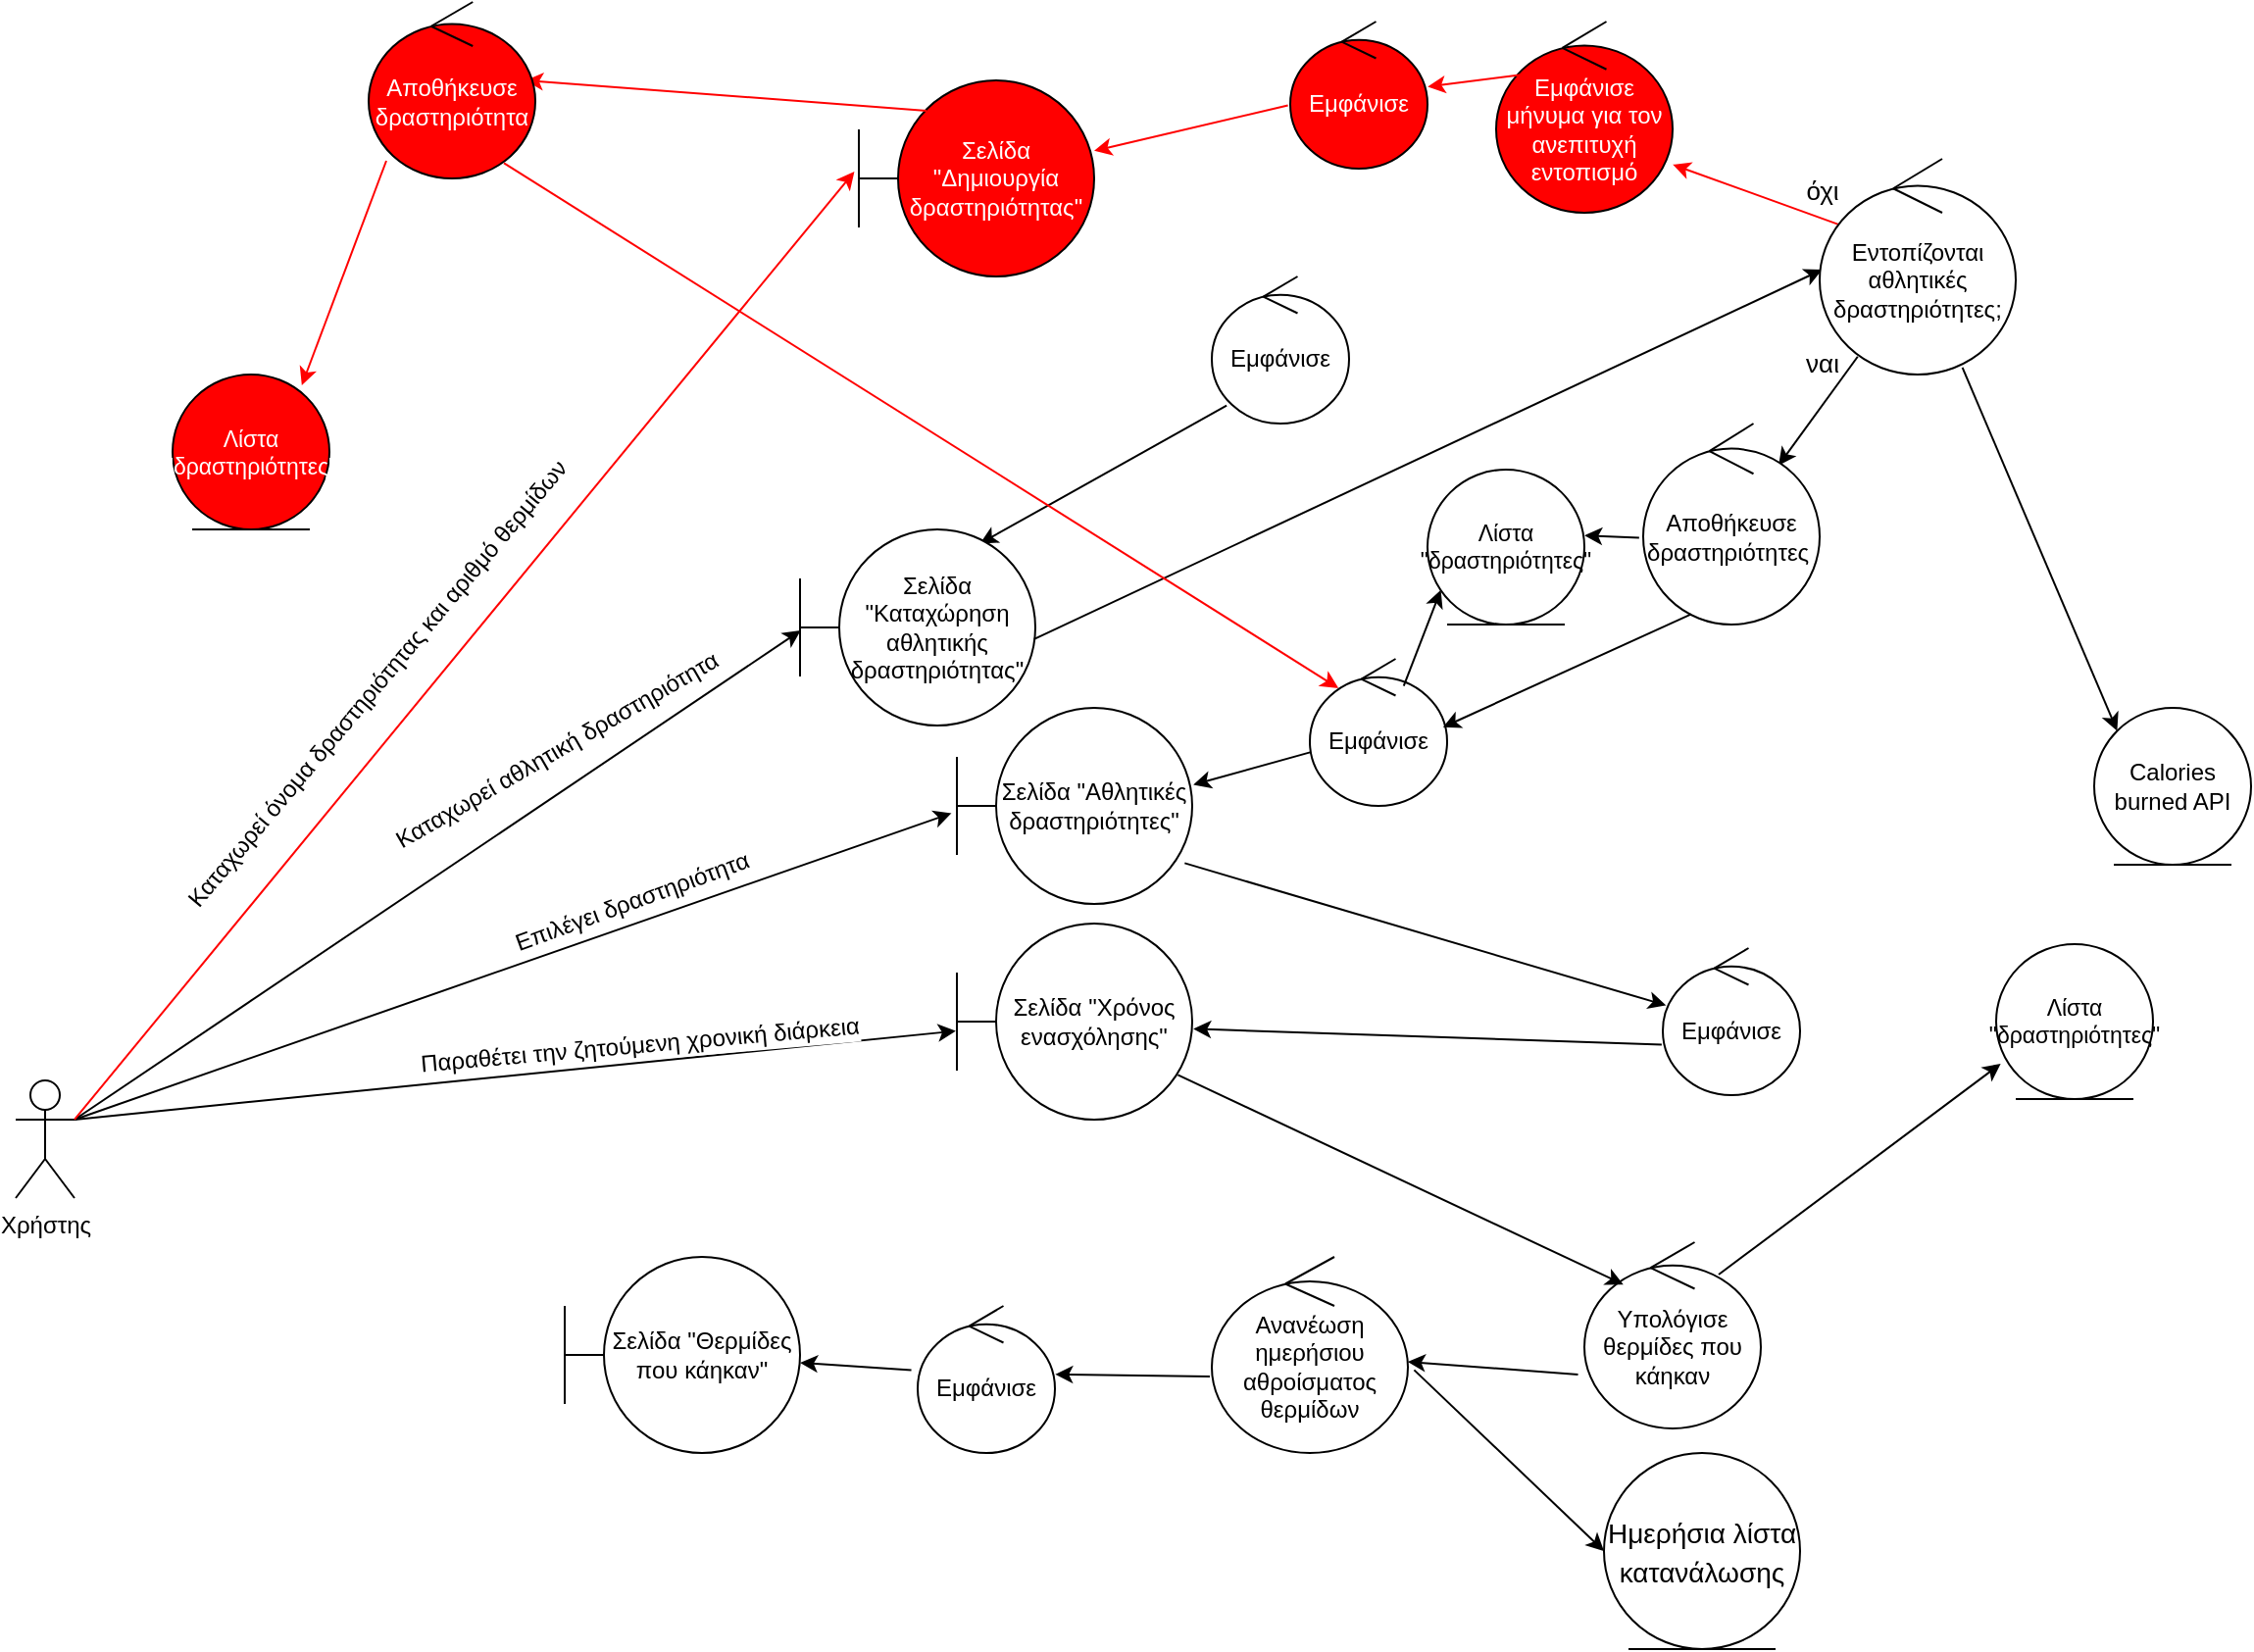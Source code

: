 <mxfile version="21.3.2" type="device">
  <diagram name="Σελίδα-1" id="WVEBd1sjFHavCeA0LY7U">
    <mxGraphModel dx="389" dy="-784" grid="1" gridSize="10" guides="1" tooltips="1" connect="1" arrows="1" fold="1" page="1" pageScale="1" pageWidth="1169" pageHeight="1654" math="0" shadow="0">
      <root>
        <mxCell id="0" />
        <mxCell id="1" parent="0" />
        <mxCell id="YgxCESBMvR3g6pSDMQeH-112" value="" style="edgeStyle=none;rounded=0;orthogonalLoop=1;jettySize=auto;html=1;entryX=0.003;entryY=0.515;entryDx=0;entryDy=0;entryPerimeter=0;exitX=1;exitY=0.333;exitDx=0;exitDy=0;exitPerimeter=0;" edge="1" parent="1" source="YgxCESBMvR3g6pSDMQeH-113" target="YgxCESBMvR3g6pSDMQeH-116">
          <mxGeometry relative="1" as="geometry">
            <mxPoint x="3122" y="2551.23" as="sourcePoint" />
            <mxPoint x="2572" y="2470" as="targetPoint" />
          </mxGeometry>
        </mxCell>
        <mxCell id="YgxCESBMvR3g6pSDMQeH-113" value="Χρήστης" style="shape=umlActor;verticalLabelPosition=bottom;verticalAlign=top;html=1;outlineConnect=0;" vertex="1" parent="1">
          <mxGeometry x="2140" y="2750" width="30" height="60" as="geometry" />
        </mxCell>
        <mxCell id="YgxCESBMvR3g6pSDMQeH-114" value="Εμφάνισε" style="ellipse;shape=umlControl;whiteSpace=wrap;html=1;strokeColor=#000000;" vertex="1" parent="1">
          <mxGeometry x="2750" y="2340" width="70" height="75" as="geometry" />
        </mxCell>
        <mxCell id="YgxCESBMvR3g6pSDMQeH-115" value="" style="edgeStyle=none;rounded=0;orthogonalLoop=1;jettySize=auto;html=1;exitX=0.108;exitY=0.878;exitDx=0;exitDy=0;exitPerimeter=0;entryX=0.765;entryY=0.072;entryDx=0;entryDy=0;entryPerimeter=0;" edge="1" parent="1" source="YgxCESBMvR3g6pSDMQeH-114" target="YgxCESBMvR3g6pSDMQeH-116">
          <mxGeometry relative="1" as="geometry">
            <mxPoint x="2504" y="2410" as="sourcePoint" />
            <mxPoint x="2670" y="2370" as="targetPoint" />
          </mxGeometry>
        </mxCell>
        <mxCell id="YgxCESBMvR3g6pSDMQeH-116" value="&lt;font&gt;Σελίδα &quot;Καταχώρηση αθλητικής δραστηριότητας&quot;&lt;/font&gt;" style="shape=umlBoundary;whiteSpace=wrap;html=1;strokeColor=#000000;fontColor=#000000;" vertex="1" parent="1">
          <mxGeometry x="2540" y="2469" width="120" height="100" as="geometry" />
        </mxCell>
        <mxCell id="YgxCESBMvR3g6pSDMQeH-117" value="Καταχωρεί αθλητική δραστηριότητα" style="edgeLabel;html=1;align=center;verticalAlign=middle;resizable=0;points=[];fontSize=12;rotation=-30;" vertex="1" connectable="0" parent="1">
          <mxGeometry x="2420.001" y="2572.499" as="geometry">
            <mxPoint x="-9" y="6" as="offset" />
          </mxGeometry>
        </mxCell>
        <mxCell id="YgxCESBMvR3g6pSDMQeH-118" value="" style="edgeStyle=none;rounded=0;orthogonalLoop=1;jettySize=auto;html=1;exitX=0.995;exitY=0.559;exitDx=0;exitDy=0;exitPerimeter=0;entryX=0.012;entryY=0.514;entryDx=0;entryDy=0;entryPerimeter=0;" edge="1" parent="1" source="YgxCESBMvR3g6pSDMQeH-116" target="YgxCESBMvR3g6pSDMQeH-119">
          <mxGeometry relative="1" as="geometry">
            <mxPoint x="2698" y="2215" as="sourcePoint" />
            <mxPoint x="2900" y="2486" as="targetPoint" />
          </mxGeometry>
        </mxCell>
        <mxCell id="YgxCESBMvR3g6pSDMQeH-120" value="" style="edgeStyle=none;rounded=0;orthogonalLoop=1;jettySize=auto;html=1;exitX=0.728;exitY=0.968;exitDx=0;exitDy=0;exitPerimeter=0;entryX=0;entryY=0;entryDx=0;entryDy=0;" edge="1" parent="1" source="YgxCESBMvR3g6pSDMQeH-119" target="YgxCESBMvR3g6pSDMQeH-121">
          <mxGeometry relative="1" as="geometry">
            <mxPoint x="2810" y="2293" as="sourcePoint" />
            <mxPoint x="3156.109" y="2636.109" as="targetPoint" />
          </mxGeometry>
        </mxCell>
        <mxCell id="YgxCESBMvR3g6pSDMQeH-121" value="Calories burned API" style="ellipse;shape=umlEntity;whiteSpace=wrap;html=1;" vertex="1" parent="1">
          <mxGeometry x="3200" y="2560" width="80" height="80" as="geometry" />
        </mxCell>
        <mxCell id="YgxCESBMvR3g6pSDMQeH-122" value="" style="edgeStyle=none;rounded=0;orthogonalLoop=1;jettySize=auto;html=1;exitX=0.194;exitY=0.917;exitDx=0;exitDy=0;exitPerimeter=0;entryX=0.767;entryY=0.208;entryDx=0;entryDy=0;entryPerimeter=0;" edge="1" parent="1" source="YgxCESBMvR3g6pSDMQeH-119" target="YgxCESBMvR3g6pSDMQeH-166">
          <mxGeometry relative="1" as="geometry">
            <mxPoint x="3014" y="2475" as="sourcePoint" />
            <mxPoint x="2940" y="2520" as="targetPoint" />
          </mxGeometry>
        </mxCell>
        <mxCell id="YgxCESBMvR3g6pSDMQeH-123" value="ναι&lt;br style=&quot;font-size: 13px;&quot;&gt;" style="edgeLabel;html=1;align=center;verticalAlign=middle;resizable=0;points=[];fontSize=13;" vertex="1" connectable="0" parent="1">
          <mxGeometry x="3070.001" y="2377.499" as="geometry">
            <mxPoint x="-9" y="6" as="offset" />
          </mxGeometry>
        </mxCell>
        <mxCell id="YgxCESBMvR3g6pSDMQeH-124" value="Εμφάνισε" style="ellipse;shape=umlControl;whiteSpace=wrap;html=1;strokeColor=#000000;" vertex="1" parent="1">
          <mxGeometry x="2800" y="2535" width="70" height="75" as="geometry" />
        </mxCell>
        <mxCell id="YgxCESBMvR3g6pSDMQeH-125" value="&lt;font&gt;Σελίδα &quot;Αθλητικές δραστηριότητες&quot;&lt;/font&gt;" style="shape=umlBoundary;whiteSpace=wrap;html=1;strokeColor=#000000;fontColor=#000000;" vertex="1" parent="1">
          <mxGeometry x="2620" y="2560" width="120" height="100" as="geometry" />
        </mxCell>
        <mxCell id="YgxCESBMvR3g6pSDMQeH-126" value="" style="edgeStyle=none;rounded=0;orthogonalLoop=1;jettySize=auto;html=1;exitX=0.008;exitY=0.634;exitDx=0;exitDy=0;exitPerimeter=0;entryX=1.005;entryY=0.392;entryDx=0;entryDy=0;entryPerimeter=0;" edge="1" parent="1" source="YgxCESBMvR3g6pSDMQeH-124" target="YgxCESBMvR3g6pSDMQeH-125">
          <mxGeometry relative="1" as="geometry">
            <mxPoint x="2780" y="2630" as="sourcePoint" />
            <mxPoint x="2744" y="2612" as="targetPoint" />
          </mxGeometry>
        </mxCell>
        <mxCell id="YgxCESBMvR3g6pSDMQeH-127" value="" style="edgeStyle=none;rounded=0;orthogonalLoop=1;jettySize=auto;html=1;exitX=0.684;exitY=0.184;exitDx=0;exitDy=0;exitPerimeter=0;entryX=0.085;entryY=0.777;entryDx=0;entryDy=0;entryPerimeter=0;" edge="1" parent="1" source="YgxCESBMvR3g6pSDMQeH-124" target="YgxCESBMvR3g6pSDMQeH-167">
          <mxGeometry relative="1" as="geometry">
            <mxPoint x="2823" y="2598" as="sourcePoint" />
            <mxPoint x="3140" y="2675" as="targetPoint" />
          </mxGeometry>
        </mxCell>
        <mxCell id="YgxCESBMvR3g6pSDMQeH-128" value="" style="edgeStyle=none;rounded=0;orthogonalLoop=1;jettySize=auto;html=1;entryX=-0.023;entryY=0.537;entryDx=0;entryDy=0;entryPerimeter=0;exitX=1;exitY=0.333;exitDx=0;exitDy=0;exitPerimeter=0;" edge="1" parent="1" source="YgxCESBMvR3g6pSDMQeH-113" target="YgxCESBMvR3g6pSDMQeH-125">
          <mxGeometry relative="1" as="geometry">
            <mxPoint x="2410" y="2490" as="sourcePoint" />
            <mxPoint x="2630" y="2492" as="targetPoint" />
          </mxGeometry>
        </mxCell>
        <mxCell id="YgxCESBMvR3g6pSDMQeH-129" value="Επιλέγει δραστηριότητα" style="edgeLabel;html=1;align=center;verticalAlign=middle;resizable=0;points=[];fontSize=12;rotation=-20;" vertex="1" connectable="0" parent="1">
          <mxGeometry x="2460.001" y="2649.999" as="geometry">
            <mxPoint x="-9" y="6" as="offset" />
          </mxGeometry>
        </mxCell>
        <mxCell id="YgxCESBMvR3g6pSDMQeH-130" value="" style="edgeStyle=none;rounded=0;orthogonalLoop=1;jettySize=auto;html=1;exitX=0.968;exitY=0.792;exitDx=0;exitDy=0;exitPerimeter=0;entryX=0.024;entryY=0.39;entryDx=0;entryDy=0;entryPerimeter=0;" edge="1" parent="1" source="YgxCESBMvR3g6pSDMQeH-125" target="YgxCESBMvR3g6pSDMQeH-131">
          <mxGeometry relative="1" as="geometry">
            <mxPoint x="2651" y="2720" as="sourcePoint" />
            <mxPoint x="2810" y="2700" as="targetPoint" />
          </mxGeometry>
        </mxCell>
        <mxCell id="YgxCESBMvR3g6pSDMQeH-131" value="Εμφάνισε" style="ellipse;shape=umlControl;whiteSpace=wrap;html=1;strokeColor=#000000;" vertex="1" parent="1">
          <mxGeometry x="2980" y="2682.5" width="70" height="75" as="geometry" />
        </mxCell>
        <mxCell id="YgxCESBMvR3g6pSDMQeH-132" value="" style="edgeStyle=none;rounded=0;orthogonalLoop=1;jettySize=auto;html=1;exitX=-0.008;exitY=0.656;exitDx=0;exitDy=0;exitPerimeter=0;entryX=1.005;entryY=0.537;entryDx=0;entryDy=0;entryPerimeter=0;" edge="1" parent="1" source="YgxCESBMvR3g6pSDMQeH-131" target="YgxCESBMvR3g6pSDMQeH-133">
          <mxGeometry relative="1" as="geometry">
            <mxPoint x="2746" y="2649" as="sourcePoint" />
            <mxPoint x="2750" y="2720" as="targetPoint" />
          </mxGeometry>
        </mxCell>
        <mxCell id="YgxCESBMvR3g6pSDMQeH-133" value="&lt;font&gt;Σελίδα &quot;Χρόνος ενασχόλησης&quot;&lt;/font&gt;" style="shape=umlBoundary;whiteSpace=wrap;html=1;strokeColor=#000000;fontColor=#000000;" vertex="1" parent="1">
          <mxGeometry x="2620" y="2670" width="120" height="100" as="geometry" />
        </mxCell>
        <mxCell id="YgxCESBMvR3g6pSDMQeH-134" value="" style="edgeStyle=none;rounded=0;orthogonalLoop=1;jettySize=auto;html=1;entryX=-0.005;entryY=0.548;entryDx=0;entryDy=0;entryPerimeter=0;exitX=1;exitY=0.333;exitDx=0;exitDy=0;exitPerimeter=0;" edge="1" parent="1" source="YgxCESBMvR3g6pSDMQeH-113" target="YgxCESBMvR3g6pSDMQeH-133">
          <mxGeometry relative="1" as="geometry">
            <mxPoint x="2400" y="2470" as="sourcePoint" />
            <mxPoint x="2627" y="2624" as="targetPoint" />
          </mxGeometry>
        </mxCell>
        <mxCell id="YgxCESBMvR3g6pSDMQeH-135" value="Παραθέτει την ζητούμενη χρονική διάρκεια" style="edgeLabel;html=1;align=center;verticalAlign=middle;resizable=0;points=[];fontSize=12;rotation=-5;" vertex="1" connectable="0" parent="1">
          <mxGeometry x="2460.001" y="2739.999" as="geometry">
            <mxPoint x="-1.715" y="-8.42" as="offset" />
          </mxGeometry>
        </mxCell>
        <mxCell id="YgxCESBMvR3g6pSDMQeH-136" value="Υπολόγισε θερμίδες που κάηκαν" style="ellipse;shape=umlControl;whiteSpace=wrap;html=1;strokeColor=#000000;" vertex="1" parent="1">
          <mxGeometry x="2940" y="2832.5" width="90" height="95" as="geometry" />
        </mxCell>
        <mxCell id="YgxCESBMvR3g6pSDMQeH-137" value="" style="edgeStyle=none;rounded=0;orthogonalLoop=1;jettySize=auto;html=1;exitX=0.761;exitY=0.174;exitDx=0;exitDy=0;exitPerimeter=0;entryX=0.029;entryY=0.772;entryDx=0;entryDy=0;entryPerimeter=0;" edge="1" parent="1" source="YgxCESBMvR3g6pSDMQeH-136" target="YgxCESBMvR3g6pSDMQeH-171">
          <mxGeometry relative="1" as="geometry">
            <mxPoint x="2877" y="2603" as="sourcePoint" />
            <mxPoint x="3156.109" y="2713.891" as="targetPoint" />
          </mxGeometry>
        </mxCell>
        <mxCell id="YgxCESBMvR3g6pSDMQeH-139" value="Εμφάνισε" style="ellipse;shape=umlControl;whiteSpace=wrap;html=1;strokeColor=#000000;" vertex="1" parent="1">
          <mxGeometry x="2600" y="2865" width="70" height="75" as="geometry" />
        </mxCell>
        <mxCell id="YgxCESBMvR3g6pSDMQeH-140" value="&lt;font&gt;Σελίδα &quot;Θερμίδες που κάηκαν&quot;&lt;/font&gt;" style="shape=umlBoundary;whiteSpace=wrap;html=1;strokeColor=#000000;fontColor=#000000;" vertex="1" parent="1">
          <mxGeometry x="2420" y="2840" width="120" height="100" as="geometry" />
        </mxCell>
        <mxCell id="YgxCESBMvR3g6pSDMQeH-145" value="Ανανέωση ημερήσιου αθροίσματος θερμίδων" style="ellipse;shape=umlControl;whiteSpace=wrap;html=1;strokeColor=#000000;" vertex="1" parent="1">
          <mxGeometry x="2750" y="2840" width="100" height="100" as="geometry" />
        </mxCell>
        <mxCell id="YgxCESBMvR3g6pSDMQeH-146" value="&lt;font style=&quot;font-size: 14px;&quot;&gt;Ημερήσια λίστα κατανάλωσης&lt;/font&gt;" style="ellipse;shape=umlEntity;whiteSpace=wrap;html=1;fontSize=16;strokeColor=#000000;fontColor=#000000;" vertex="1" parent="1">
          <mxGeometry x="2950" y="2940" width="100" height="100" as="geometry" />
        </mxCell>
        <mxCell id="YgxCESBMvR3g6pSDMQeH-147" value="" style="edgeStyle=none;rounded=0;orthogonalLoop=1;jettySize=auto;html=1;exitX=1.032;exitY=0.577;exitDx=0;exitDy=0;exitPerimeter=0;entryX=0;entryY=0.5;entryDx=0;entryDy=0;" edge="1" parent="1" source="YgxCESBMvR3g6pSDMQeH-145" target="YgxCESBMvR3g6pSDMQeH-146">
          <mxGeometry relative="1" as="geometry">
            <mxPoint x="2924" y="3159" as="sourcePoint" />
            <mxPoint x="3106" y="2943" as="targetPoint" />
          </mxGeometry>
        </mxCell>
        <mxCell id="YgxCESBMvR3g6pSDMQeH-148" value="όχι" style="edgeLabel;html=1;align=center;verticalAlign=middle;resizable=0;points=[];fontSize=13;" vertex="1" connectable="0" parent="1">
          <mxGeometry x="3070.001" y="2289.999" as="geometry">
            <mxPoint x="-9" y="6" as="offset" />
          </mxGeometry>
        </mxCell>
        <mxCell id="YgxCESBMvR3g6pSDMQeH-149" value="" style="edgeStyle=none;rounded=0;orthogonalLoop=1;jettySize=auto;html=1;exitX=0.123;exitY=0.313;exitDx=0;exitDy=0;exitPerimeter=0;entryX=1.001;entryY=0.748;entryDx=0;entryDy=0;entryPerimeter=0;strokeColor=#FF0000;" edge="1" parent="1" source="YgxCESBMvR3g6pSDMQeH-119" target="YgxCESBMvR3g6pSDMQeH-150">
          <mxGeometry relative="1" as="geometry">
            <mxPoint x="2993" y="2541" as="sourcePoint" />
            <mxPoint x="2640" y="2160" as="targetPoint" />
          </mxGeometry>
        </mxCell>
        <mxCell id="YgxCESBMvR3g6pSDMQeH-150" value="Εμφάνισε μήνυμα για τον ανεπιτυχή εντοπισμό&lt;br&gt;" style="ellipse;shape=umlControl;whiteSpace=wrap;html=1;strokeColor=#000000;fontColor=#FFFFFF;fillColor=#FF0000;" vertex="1" parent="1">
          <mxGeometry x="2895" y="2210" width="90" height="97.5" as="geometry" />
        </mxCell>
        <mxCell id="YgxCESBMvR3g6pSDMQeH-151" value="" style="edgeStyle=none;rounded=0;orthogonalLoop=1;jettySize=auto;html=1;exitX=0.132;exitY=0.28;exitDx=0;exitDy=0;exitPerimeter=0;entryX=1.002;entryY=0.443;entryDx=0;entryDy=0;entryPerimeter=0;strokeColor=#FF0000;" edge="1" parent="1" source="YgxCESBMvR3g6pSDMQeH-150" target="YgxCESBMvR3g6pSDMQeH-152">
          <mxGeometry relative="1" as="geometry">
            <mxPoint x="2708" y="2385" as="sourcePoint" />
            <mxPoint x="2800" y="2220" as="targetPoint" />
            <Array as="points" />
          </mxGeometry>
        </mxCell>
        <mxCell id="YgxCESBMvR3g6pSDMQeH-152" value="Εμφάνισε" style="ellipse;shape=umlControl;whiteSpace=wrap;html=1;strokeColor=#000000;fillColor=#FF0000;fontColor=#FFFFFF;" vertex="1" parent="1">
          <mxGeometry x="2790" y="2210" width="70" height="75" as="geometry" />
        </mxCell>
        <mxCell id="YgxCESBMvR3g6pSDMQeH-153" value="" style="edgeStyle=none;rounded=0;orthogonalLoop=1;jettySize=auto;html=1;exitX=-0.017;exitY=0.57;exitDx=0;exitDy=0;exitPerimeter=0;strokeColor=#FF0000;" edge="1" parent="1" source="YgxCESBMvR3g6pSDMQeH-152" target="YgxCESBMvR3g6pSDMQeH-154">
          <mxGeometry relative="1" as="geometry">
            <mxPoint x="2610" y="2293" as="sourcePoint" />
            <mxPoint x="2630" y="2210" as="targetPoint" />
          </mxGeometry>
        </mxCell>
        <mxCell id="YgxCESBMvR3g6pSDMQeH-154" value="&lt;font&gt;Σελίδα &quot;Δημιουργία δραστηριότητας&quot;&lt;/font&gt;" style="shape=umlBoundary;whiteSpace=wrap;html=1;strokeColor=#000000;fontColor=#FFFFFF;fillColor=#FF0000;" vertex="1" parent="1">
          <mxGeometry x="2570" y="2240" width="120" height="100" as="geometry" />
        </mxCell>
        <mxCell id="YgxCESBMvR3g6pSDMQeH-155" value="" style="edgeStyle=none;rounded=0;orthogonalLoop=1;jettySize=auto;html=1;entryX=-0.019;entryY=0.465;entryDx=0;entryDy=0;entryPerimeter=0;exitX=1;exitY=0.333;exitDx=0;exitDy=0;exitPerimeter=0;strokeColor=#FF0000;" edge="1" parent="1" source="YgxCESBMvR3g6pSDMQeH-113" target="YgxCESBMvR3g6pSDMQeH-154">
          <mxGeometry relative="1" as="geometry">
            <mxPoint x="2120" y="2493" as="sourcePoint" />
            <mxPoint x="2570" y="2415" as="targetPoint" />
          </mxGeometry>
        </mxCell>
        <mxCell id="YgxCESBMvR3g6pSDMQeH-156" value="Καταχωρεί όνομα δραστηριότητας και αριθμό θερμίδων" style="edgeLabel;html=1;align=center;verticalAlign=middle;resizable=0;points=[];fontSize=12;rotation=-50;" vertex="1" connectable="0" parent="1">
          <mxGeometry x="2330.001" y="2534.999" as="geometry">
            <mxPoint x="-13.746" y="3.455" as="offset" />
          </mxGeometry>
        </mxCell>
        <mxCell id="YgxCESBMvR3g6pSDMQeH-161" value="" style="edgeStyle=none;rounded=0;orthogonalLoop=1;jettySize=auto;html=1;strokeColor=#FF0000;entryX=0.941;entryY=0.444;entryDx=0;entryDy=0;entryPerimeter=0;exitX=0.288;exitY=0.155;exitDx=0;exitDy=0;exitPerimeter=0;" edge="1" parent="1" source="YgxCESBMvR3g6pSDMQeH-154" target="YgxCESBMvR3g6pSDMQeH-162">
          <mxGeometry relative="1" as="geometry">
            <mxPoint x="2610" y="2250" as="sourcePoint" />
            <mxPoint x="3080" y="2090" as="targetPoint" />
          </mxGeometry>
        </mxCell>
        <mxCell id="YgxCESBMvR3g6pSDMQeH-162" value="Αποθήκευσε δραστηριότητα" style="ellipse;shape=umlControl;whiteSpace=wrap;html=1;strokeColor=#000000;fillColor=#FF0000;fontColor=#FFFFFF;" vertex="1" parent="1">
          <mxGeometry x="2320" y="2200" width="85" height="90" as="geometry" />
        </mxCell>
        <mxCell id="YgxCESBMvR3g6pSDMQeH-163" value="" style="edgeStyle=none;rounded=0;orthogonalLoop=1;jettySize=auto;html=1;exitX=0.106;exitY=0.9;exitDx=0;exitDy=0;exitPerimeter=0;strokeColor=#FF0000;entryX=0.824;entryY=0.069;entryDx=0;entryDy=0;entryPerimeter=0;" edge="1" parent="1" source="YgxCESBMvR3g6pSDMQeH-162" target="YgxCESBMvR3g6pSDMQeH-177">
          <mxGeometry relative="1" as="geometry">
            <mxPoint x="3050" y="2317.5" as="sourcePoint" />
            <mxPoint x="3250" y="2310" as="targetPoint" />
          </mxGeometry>
        </mxCell>
        <mxCell id="YgxCESBMvR3g6pSDMQeH-165" value="" style="edgeStyle=none;rounded=0;orthogonalLoop=1;jettySize=auto;html=1;exitX=0.939;exitY=0.772;exitDx=0;exitDy=0;exitPerimeter=0;entryX=0.221;entryY=0.227;entryDx=0;entryDy=0;entryPerimeter=0;" edge="1" parent="1" source="YgxCESBMvR3g6pSDMQeH-133" target="YgxCESBMvR3g6pSDMQeH-136">
          <mxGeometry relative="1" as="geometry">
            <mxPoint x="2728" y="2760" as="sourcePoint" />
            <mxPoint x="2940" y="2750" as="targetPoint" />
          </mxGeometry>
        </mxCell>
        <mxCell id="YgxCESBMvR3g6pSDMQeH-166" value="Αποθήκευσε δραστηριότητες&amp;nbsp;" style="ellipse;shape=umlControl;whiteSpace=wrap;html=1;strokeColor=#000000;fontSize=12;" vertex="1" parent="1">
          <mxGeometry x="2970" y="2415" width="90" height="102.5" as="geometry" />
        </mxCell>
        <mxCell id="YgxCESBMvR3g6pSDMQeH-167" value="Λίστα &quot;δραστηριότητες&quot;" style="ellipse;shape=umlEntity;whiteSpace=wrap;html=1;fontSize=11.5;" vertex="1" parent="1">
          <mxGeometry x="2860" y="2438.5" width="80" height="79" as="geometry" />
        </mxCell>
        <mxCell id="YgxCESBMvR3g6pSDMQeH-119" value="Εντοπίζονται αθλητικές δραστηριότητες;" style="ellipse;shape=umlControl;whiteSpace=wrap;html=1;strokeColor=#000000;" vertex="1" parent="1">
          <mxGeometry x="3060" y="2280" width="100" height="110" as="geometry" />
        </mxCell>
        <mxCell id="YgxCESBMvR3g6pSDMQeH-169" value="" style="edgeStyle=none;rounded=0;orthogonalLoop=1;jettySize=auto;html=1;exitX=-0.023;exitY=0.568;exitDx=0;exitDy=0;exitPerimeter=0;entryX=1.001;entryY=0.425;entryDx=0;entryDy=0;entryPerimeter=0;" edge="1" parent="1" source="YgxCESBMvR3g6pSDMQeH-166" target="YgxCESBMvR3g6pSDMQeH-167">
          <mxGeometry relative="1" as="geometry">
            <mxPoint x="3089" y="2391" as="sourcePoint" />
            <mxPoint x="2930" y="2490" as="targetPoint" />
          </mxGeometry>
        </mxCell>
        <mxCell id="YgxCESBMvR3g6pSDMQeH-170" value="" style="edgeStyle=none;rounded=0;orthogonalLoop=1;jettySize=auto;html=1;exitX=0.273;exitY=0.948;exitDx=0;exitDy=0;exitPerimeter=0;entryX=0.97;entryY=0.465;entryDx=0;entryDy=0;entryPerimeter=0;" edge="1" parent="1" source="YgxCESBMvR3g6pSDMQeH-166" target="YgxCESBMvR3g6pSDMQeH-124">
          <mxGeometry relative="1" as="geometry">
            <mxPoint x="3089" y="2391" as="sourcePoint" />
            <mxPoint x="3049" y="2446" as="targetPoint" />
          </mxGeometry>
        </mxCell>
        <mxCell id="YgxCESBMvR3g6pSDMQeH-171" value="Λίστα &quot;δραστηριότητες&quot;" style="ellipse;shape=umlEntity;whiteSpace=wrap;html=1;fontSize=11.5;" vertex="1" parent="1">
          <mxGeometry x="3150" y="2680.5" width="80" height="79" as="geometry" />
        </mxCell>
        <mxCell id="YgxCESBMvR3g6pSDMQeH-173" value="" style="edgeStyle=none;rounded=0;orthogonalLoop=1;jettySize=auto;html=1;exitX=-0.036;exitY=0.71;exitDx=0;exitDy=0;exitPerimeter=0;" edge="1" parent="1" source="YgxCESBMvR3g6pSDMQeH-136" target="YgxCESBMvR3g6pSDMQeH-145">
          <mxGeometry relative="1" as="geometry">
            <mxPoint x="3018" y="2859" as="sourcePoint" />
            <mxPoint x="3162" y="2751" as="targetPoint" />
          </mxGeometry>
        </mxCell>
        <mxCell id="YgxCESBMvR3g6pSDMQeH-174" value="" style="edgeStyle=none;rounded=0;orthogonalLoop=1;jettySize=auto;html=1;exitX=-0.01;exitY=0.61;exitDx=0;exitDy=0;exitPerimeter=0;entryX=1.002;entryY=0.465;entryDx=0;entryDy=0;entryPerimeter=0;" edge="1" parent="1" source="YgxCESBMvR3g6pSDMQeH-145" target="YgxCESBMvR3g6pSDMQeH-139">
          <mxGeometry relative="1" as="geometry">
            <mxPoint x="2947" y="2910" as="sourcePoint" />
            <mxPoint x="2750" y="3010" as="targetPoint" />
          </mxGeometry>
        </mxCell>
        <mxCell id="YgxCESBMvR3g6pSDMQeH-175" value="" style="edgeStyle=none;rounded=0;orthogonalLoop=1;jettySize=auto;html=1;exitX=-0.046;exitY=0.436;exitDx=0;exitDy=0;exitPerimeter=0;" edge="1" parent="1" source="YgxCESBMvR3g6pSDMQeH-139" target="YgxCESBMvR3g6pSDMQeH-140">
          <mxGeometry relative="1" as="geometry">
            <mxPoint x="2692" y="3006" as="sourcePoint" />
            <mxPoint x="2627" y="3008" as="targetPoint" />
          </mxGeometry>
        </mxCell>
        <mxCell id="YgxCESBMvR3g6pSDMQeH-177" value="Λίστα &quot;δραστηριότητες&quot;" style="ellipse;shape=umlEntity;whiteSpace=wrap;html=1;fontSize=11.5;fillColor=#FF0000;fontColor=#FFFFFF;" vertex="1" parent="1">
          <mxGeometry x="2220" y="2390" width="80" height="79" as="geometry" />
        </mxCell>
        <mxCell id="YgxCESBMvR3g6pSDMQeH-178" value="" style="edgeStyle=none;rounded=0;orthogonalLoop=1;jettySize=auto;html=1;strokeColor=#FF0000;entryX=0.208;entryY=0.199;entryDx=0;entryDy=0;entryPerimeter=0;exitX=0.812;exitY=0.913;exitDx=0;exitDy=0;exitPerimeter=0;" edge="1" parent="1" source="YgxCESBMvR3g6pSDMQeH-162" target="YgxCESBMvR3g6pSDMQeH-124">
          <mxGeometry relative="1" as="geometry">
            <mxPoint x="2620" y="2260" as="sourcePoint" />
            <mxPoint x="2410" y="2250" as="targetPoint" />
          </mxGeometry>
        </mxCell>
      </root>
    </mxGraphModel>
  </diagram>
</mxfile>
